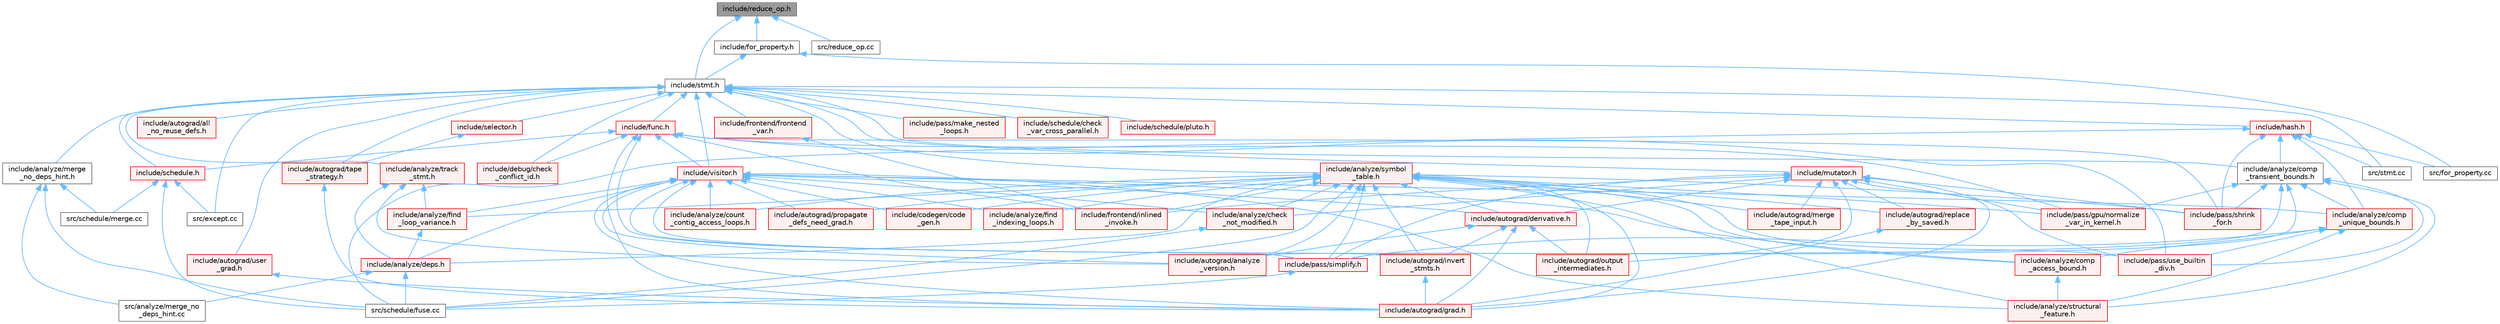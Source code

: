 digraph "include/reduce_op.h"
{
 // LATEX_PDF_SIZE
  bgcolor="transparent";
  edge [fontname=Helvetica,fontsize=10,labelfontname=Helvetica,labelfontsize=10];
  node [fontname=Helvetica,fontsize=10,shape=box,height=0.2,width=0.4];
  Node1 [label="include/reduce_op.h",height=0.2,width=0.4,color="gray40", fillcolor="grey60", style="filled", fontcolor="black",tooltip=" "];
  Node1 -> Node2 [dir="back",color="steelblue1",style="solid"];
  Node2 [label="include/for_property.h",height=0.2,width=0.4,color="grey40", fillcolor="white", style="filled",URL="$for__property_8h.html",tooltip=" "];
  Node2 -> Node3 [dir="back",color="steelblue1",style="solid"];
  Node3 [label="include/stmt.h",height=0.2,width=0.4,color="grey40", fillcolor="white", style="filled",URL="$stmt_8h.html",tooltip=" "];
  Node3 -> Node4 [dir="back",color="steelblue1",style="solid"];
  Node4 [label="include/analyze/comp\l_transient_bounds.h",height=0.2,width=0.4,color="grey40", fillcolor="white", style="filled",URL="$comp__transient__bounds_8h.html",tooltip=" "];
  Node4 -> Node5 [dir="back",color="steelblue1",style="solid"];
  Node5 [label="include/analyze/comp\l_unique_bounds.h",height=0.2,width=0.4,color="red", fillcolor="#FFF0F0", style="filled",URL="$comp__unique__bounds_8h.html",tooltip=" "];
  Node5 -> Node6 [dir="back",color="steelblue1",style="solid"];
  Node6 [label="include/analyze/comp\l_access_bound.h",height=0.2,width=0.4,color="red", fillcolor="#FFF0F0", style="filled",URL="$comp__access__bound_8h.html",tooltip=" "];
  Node6 -> Node7 [dir="back",color="steelblue1",style="solid"];
  Node7 [label="include/analyze/structural\l_feature.h",height=0.2,width=0.4,color="red", fillcolor="#FFF0F0", style="filled",URL="$structural__feature_8h.html",tooltip=" "];
  Node5 -> Node7 [dir="back",color="steelblue1",style="solid"];
  Node5 -> Node17 [dir="back",color="steelblue1",style="solid"];
  Node17 [label="include/pass/simplify.h",height=0.2,width=0.4,color="red", fillcolor="#FFF0F0", style="filled",URL="$simplify_8h.html",tooltip=" "];
  Node17 -> Node14 [dir="back",color="steelblue1",style="solid"];
  Node14 [label="src/schedule/fuse.cc",height=0.2,width=0.4,color="grey40", fillcolor="white", style="filled",URL="$fuse_8cc.html",tooltip=" "];
  Node5 -> Node37 [dir="back",color="steelblue1",style="solid"];
  Node37 [label="include/pass/use_builtin\l_div.h",height=0.2,width=0.4,color="red", fillcolor="#FFF0F0", style="filled",URL="$use__builtin__div_8h.html",tooltip=" "];
  Node4 -> Node7 [dir="back",color="steelblue1",style="solid"];
  Node4 -> Node41 [dir="back",color="steelblue1",style="solid"];
  Node41 [label="include/autograd/analyze\l_version.h",height=0.2,width=0.4,color="red", fillcolor="#FFF0F0", style="filled",URL="$analyze__version_8h.html",tooltip=" "];
  Node4 -> Node43 [dir="back",color="steelblue1",style="solid"];
  Node43 [label="include/pass/gpu/normalize\l_var_in_kernel.h",height=0.2,width=0.4,color="red", fillcolor="#FFF0F0", style="filled",URL="$normalize__var__in__kernel_8h.html",tooltip=" "];
  Node4 -> Node44 [dir="back",color="steelblue1",style="solid"];
  Node44 [label="include/pass/shrink\l_for.h",height=0.2,width=0.4,color="red", fillcolor="#FFF0F0", style="filled",URL="$shrink__for_8h.html",tooltip=" "];
  Node4 -> Node17 [dir="back",color="steelblue1",style="solid"];
  Node4 -> Node37 [dir="back",color="steelblue1",style="solid"];
  Node3 -> Node46 [dir="back",color="steelblue1",style="solid"];
  Node46 [label="include/analyze/merge\l_no_deps_hint.h",height=0.2,width=0.4,color="grey40", fillcolor="white", style="filled",URL="$merge__no__deps__hint_8h.html",tooltip=" "];
  Node46 -> Node47 [dir="back",color="steelblue1",style="solid"];
  Node47 [label="src/analyze/merge_no\l_deps_hint.cc",height=0.2,width=0.4,color="grey40", fillcolor="white", style="filled",URL="$merge__no__deps__hint_8cc.html",tooltip=" "];
  Node46 -> Node14 [dir="back",color="steelblue1",style="solid"];
  Node46 -> Node48 [dir="back",color="steelblue1",style="solid"];
  Node48 [label="src/schedule/merge.cc",height=0.2,width=0.4,color="grey40", fillcolor="white", style="filled",URL="$merge_8cc.html",tooltip=" "];
  Node3 -> Node49 [dir="back",color="steelblue1",style="solid"];
  Node49 [label="include/analyze/symbol\l_table.h",height=0.2,width=0.4,color="red", fillcolor="#FFF0F0", style="filled",URL="$symbol__table_8h.html",tooltip=" "];
  Node49 -> Node50 [dir="back",color="steelblue1",style="solid"];
  Node50 [label="include/analyze/check\l_not_modified.h",height=0.2,width=0.4,color="red", fillcolor="#FFF0F0", style="filled",URL="$check__not__modified_8h.html",tooltip=" "];
  Node50 -> Node14 [dir="back",color="steelblue1",style="solid"];
  Node49 -> Node6 [dir="back",color="steelblue1",style="solid"];
  Node49 -> Node55 [dir="back",color="steelblue1",style="solid"];
  Node55 [label="include/analyze/count\l_contig_access_loops.h",height=0.2,width=0.4,color="red", fillcolor="#FFF0F0", style="filled",URL="$count__contig__access__loops_8h.html",tooltip=" "];
  Node49 -> Node57 [dir="back",color="steelblue1",style="solid"];
  Node57 [label="include/analyze/deps.h",height=0.2,width=0.4,color="red", fillcolor="#FFF0F0", style="filled",URL="$deps_8h.html",tooltip=" "];
  Node57 -> Node47 [dir="back",color="steelblue1",style="solid"];
  Node57 -> Node14 [dir="back",color="steelblue1",style="solid"];
  Node49 -> Node75 [dir="back",color="steelblue1",style="solid"];
  Node75 [label="include/analyze/find\l_indexing_loops.h",height=0.2,width=0.4,color="red", fillcolor="#FFF0F0", style="filled",URL="$find__indexing__loops_8h.html",tooltip=" "];
  Node49 -> Node78 [dir="back",color="steelblue1",style="solid"];
  Node78 [label="include/analyze/find\l_loop_variance.h",height=0.2,width=0.4,color="red", fillcolor="#FFF0F0", style="filled",URL="$find__loop__variance_8h.html",tooltip=" "];
  Node78 -> Node57 [dir="back",color="steelblue1",style="solid"];
  Node49 -> Node7 [dir="back",color="steelblue1",style="solid"];
  Node49 -> Node41 [dir="back",color="steelblue1",style="solid"];
  Node49 -> Node85 [dir="back",color="steelblue1",style="solid"];
  Node85 [label="include/autograd/derivative.h",height=0.2,width=0.4,color="red", fillcolor="#FFF0F0", style="filled",URL="$derivative_8h.html",tooltip=" "];
  Node85 -> Node41 [dir="back",color="steelblue1",style="solid"];
  Node85 -> Node87 [dir="back",color="steelblue1",style="solid"];
  Node87 [label="include/autograd/grad.h",height=0.2,width=0.4,color="red", fillcolor="#FFF0F0", style="filled",URL="$grad_8h.html",tooltip=" "];
  Node85 -> Node88 [dir="back",color="steelblue1",style="solid"];
  Node88 [label="include/autograd/invert\l_stmts.h",height=0.2,width=0.4,color="red", fillcolor="#FFF0F0", style="filled",URL="$invert__stmts_8h.html",tooltip=" "];
  Node88 -> Node87 [dir="back",color="steelblue1",style="solid"];
  Node85 -> Node89 [dir="back",color="steelblue1",style="solid"];
  Node89 [label="include/autograd/output\l_intermediates.h",height=0.2,width=0.4,color="red", fillcolor="#FFF0F0", style="filled",URL="$output__intermediates_8h.html",tooltip=" "];
  Node49 -> Node87 [dir="back",color="steelblue1",style="solid"];
  Node49 -> Node88 [dir="back",color="steelblue1",style="solid"];
  Node49 -> Node91 [dir="back",color="steelblue1",style="solid"];
  Node91 [label="include/autograd/merge\l_tape_input.h",height=0.2,width=0.4,color="red", fillcolor="#FFF0F0", style="filled",URL="$merge__tape__input_8h.html",tooltip=" "];
  Node49 -> Node89 [dir="back",color="steelblue1",style="solid"];
  Node49 -> Node93 [dir="back",color="steelblue1",style="solid"];
  Node93 [label="include/autograd/propagate\l_defs_need_grad.h",height=0.2,width=0.4,color="red", fillcolor="#FFF0F0", style="filled",URL="$propagate__defs__need__grad_8h.html",tooltip=" "];
  Node49 -> Node95 [dir="back",color="steelblue1",style="solid"];
  Node95 [label="include/autograd/replace\l_by_saved.h",height=0.2,width=0.4,color="red", fillcolor="#FFF0F0", style="filled",URL="$replace__by__saved_8h.html",tooltip=" "];
  Node95 -> Node87 [dir="back",color="steelblue1",style="solid"];
  Node49 -> Node97 [dir="back",color="steelblue1",style="solid"];
  Node97 [label="include/codegen/code\l_gen.h",height=0.2,width=0.4,color="red", fillcolor="#FFF0F0", style="filled",URL="$include_2codegen_2code__gen_8h.html",tooltip=" "];
  Node49 -> Node108 [dir="back",color="steelblue1",style="solid"];
  Node108 [label="include/frontend/inlined\l_invoke.h",height=0.2,width=0.4,color="red", fillcolor="#FFF0F0", style="filled",URL="$inlined__invoke_8h.html",tooltip=" "];
  Node49 -> Node43 [dir="back",color="steelblue1",style="solid"];
  Node49 -> Node44 [dir="back",color="steelblue1",style="solid"];
  Node49 -> Node17 [dir="back",color="steelblue1",style="solid"];
  Node49 -> Node37 [dir="back",color="steelblue1",style="solid"];
  Node49 -> Node14 [dir="back",color="steelblue1",style="solid"];
  Node3 -> Node146 [dir="back",color="steelblue1",style="solid"];
  Node146 [label="include/analyze/track\l_stmt.h",height=0.2,width=0.4,color="red", fillcolor="#FFF0F0", style="filled",URL="$track__stmt_8h.html",tooltip=" "];
  Node146 -> Node57 [dir="back",color="steelblue1",style="solid"];
  Node146 -> Node78 [dir="back",color="steelblue1",style="solid"];
  Node146 -> Node41 [dir="back",color="steelblue1",style="solid"];
  Node3 -> Node148 [dir="back",color="steelblue1",style="solid"];
  Node148 [label="include/autograd/all\l_no_reuse_defs.h",height=0.2,width=0.4,color="red", fillcolor="#FFF0F0", style="filled",URL="$all__no__reuse__defs_8h.html",tooltip=" "];
  Node3 -> Node150 [dir="back",color="steelblue1",style="solid"];
  Node150 [label="include/autograd/tape\l_strategy.h",height=0.2,width=0.4,color="red", fillcolor="#FFF0F0", style="filled",URL="$tape__strategy_8h.html",tooltip=" "];
  Node150 -> Node87 [dir="back",color="steelblue1",style="solid"];
  Node3 -> Node151 [dir="back",color="steelblue1",style="solid"];
  Node151 [label="include/autograd/user\l_grad.h",height=0.2,width=0.4,color="red", fillcolor="#FFF0F0", style="filled",URL="$user__grad_8h.html",tooltip=" "];
  Node151 -> Node87 [dir="back",color="steelblue1",style="solid"];
  Node3 -> Node153 [dir="back",color="steelblue1",style="solid"];
  Node153 [label="include/debug/check\l_conflict_id.h",height=0.2,width=0.4,color="red", fillcolor="#FFF0F0", style="filled",URL="$check__conflict__id_8h.html",tooltip=" "];
  Node3 -> Node155 [dir="back",color="steelblue1",style="solid"];
  Node155 [label="include/frontend/frontend\l_var.h",height=0.2,width=0.4,color="red", fillcolor="#FFF0F0", style="filled",URL="$frontend__var_8h.html",tooltip=" "];
  Node155 -> Node108 [dir="back",color="steelblue1",style="solid"];
  Node3 -> Node157 [dir="back",color="steelblue1",style="solid"];
  Node157 [label="include/func.h",height=0.2,width=0.4,color="red", fillcolor="#FFF0F0", style="filled",URL="$func_8h.html",tooltip=" "];
  Node157 -> Node87 [dir="back",color="steelblue1",style="solid"];
  Node157 -> Node153 [dir="back",color="steelblue1",style="solid"];
  Node157 -> Node108 [dir="back",color="steelblue1",style="solid"];
  Node157 -> Node43 [dir="back",color="steelblue1",style="solid"];
  Node157 -> Node44 [dir="back",color="steelblue1",style="solid"];
  Node157 -> Node17 [dir="back",color="steelblue1",style="solid"];
  Node157 -> Node37 [dir="back",color="steelblue1",style="solid"];
  Node157 -> Node131 [dir="back",color="steelblue1",style="solid"];
  Node131 [label="include/schedule.h",height=0.2,width=0.4,color="red", fillcolor="#FFF0F0", style="filled",URL="$schedule_8h.html",tooltip=" "];
  Node131 -> Node132 [dir="back",color="steelblue1",style="solid"];
  Node132 [label="src/except.cc",height=0.2,width=0.4,color="grey40", fillcolor="white", style="filled",URL="$except_8cc.html",tooltip=" "];
  Node131 -> Node14 [dir="back",color="steelblue1",style="solid"];
  Node131 -> Node48 [dir="back",color="steelblue1",style="solid"];
  Node157 -> Node190 [dir="back",color="steelblue1",style="solid"];
  Node190 [label="include/visitor.h",height=0.2,width=0.4,color="red", fillcolor="#FFF0F0", style="filled",URL="$visitor_8h.html",tooltip=" "];
  Node190 -> Node50 [dir="back",color="steelblue1",style="solid"];
  Node190 -> Node6 [dir="back",color="steelblue1",style="solid"];
  Node190 -> Node5 [dir="back",color="steelblue1",style="solid"];
  Node190 -> Node55 [dir="back",color="steelblue1",style="solid"];
  Node190 -> Node57 [dir="back",color="steelblue1",style="solid"];
  Node190 -> Node75 [dir="back",color="steelblue1",style="solid"];
  Node190 -> Node78 [dir="back",color="steelblue1",style="solid"];
  Node190 -> Node7 [dir="back",color="steelblue1",style="solid"];
  Node190 -> Node41 [dir="back",color="steelblue1",style="solid"];
  Node190 -> Node85 [dir="back",color="steelblue1",style="solid"];
  Node190 -> Node87 [dir="back",color="steelblue1",style="solid"];
  Node190 -> Node88 [dir="back",color="steelblue1",style="solid"];
  Node190 -> Node93 [dir="back",color="steelblue1",style="solid"];
  Node190 -> Node97 [dir="back",color="steelblue1",style="solid"];
  Node190 -> Node17 [dir="back",color="steelblue1",style="solid"];
  Node3 -> Node200 [dir="back",color="steelblue1",style="solid"];
  Node200 [label="include/hash.h",height=0.2,width=0.4,color="red", fillcolor="#FFF0F0", style="filled",URL="$hash_8h.html",tooltip=" "];
  Node200 -> Node4 [dir="back",color="steelblue1",style="solid"];
  Node200 -> Node5 [dir="back",color="steelblue1",style="solid"];
  Node200 -> Node44 [dir="back",color="steelblue1",style="solid"];
  Node200 -> Node207 [dir="back",color="steelblue1",style="solid"];
  Node207 [label="src/for_property.cc",height=0.2,width=0.4,color="grey40", fillcolor="white", style="filled",URL="$for__property_8cc.html",tooltip=" "];
  Node200 -> Node14 [dir="back",color="steelblue1",style="solid"];
  Node200 -> Node211 [dir="back",color="steelblue1",style="solid"];
  Node211 [label="src/stmt.cc",height=0.2,width=0.4,color="grey40", fillcolor="white", style="filled",URL="$stmt_8cc.html",tooltip=" "];
  Node3 -> Node214 [dir="back",color="steelblue1",style="solid"];
  Node214 [label="include/mutator.h",height=0.2,width=0.4,color="red", fillcolor="#FFF0F0", style="filled",URL="$mutator_8h.html",tooltip=" "];
  Node214 -> Node50 [dir="back",color="steelblue1",style="solid"];
  Node214 -> Node85 [dir="back",color="steelblue1",style="solid"];
  Node214 -> Node87 [dir="back",color="steelblue1",style="solid"];
  Node214 -> Node91 [dir="back",color="steelblue1",style="solid"];
  Node214 -> Node89 [dir="back",color="steelblue1",style="solid"];
  Node214 -> Node95 [dir="back",color="steelblue1",style="solid"];
  Node214 -> Node108 [dir="back",color="steelblue1",style="solid"];
  Node214 -> Node43 [dir="back",color="steelblue1",style="solid"];
  Node214 -> Node44 [dir="back",color="steelblue1",style="solid"];
  Node214 -> Node17 [dir="back",color="steelblue1",style="solid"];
  Node214 -> Node37 [dir="back",color="steelblue1",style="solid"];
  Node3 -> Node232 [dir="back",color="steelblue1",style="solid"];
  Node232 [label="include/pass/make_nested\l_loops.h",height=0.2,width=0.4,color="red", fillcolor="#FFF0F0", style="filled",URL="$make__nested__loops_8h.html",tooltip=" "];
  Node3 -> Node131 [dir="back",color="steelblue1",style="solid"];
  Node3 -> Node233 [dir="back",color="steelblue1",style="solid"];
  Node233 [label="include/schedule/check\l_var_cross_parallel.h",height=0.2,width=0.4,color="red", fillcolor="#FFF0F0", style="filled",URL="$check__var__cross__parallel_8h.html",tooltip=" "];
  Node3 -> Node234 [dir="back",color="steelblue1",style="solid"];
  Node234 [label="include/schedule/pluto.h",height=0.2,width=0.4,color="red", fillcolor="#FFF0F0", style="filled",URL="$pluto_8h.html",tooltip=" "];
  Node3 -> Node235 [dir="back",color="steelblue1",style="solid"];
  Node235 [label="include/selector.h",height=0.2,width=0.4,color="red", fillcolor="#FFF0F0", style="filled",URL="$selector_8h.html",tooltip=" "];
  Node235 -> Node150 [dir="back",color="steelblue1",style="solid"];
  Node3 -> Node190 [dir="back",color="steelblue1",style="solid"];
  Node3 -> Node132 [dir="back",color="steelblue1",style="solid"];
  Node3 -> Node211 [dir="back",color="steelblue1",style="solid"];
  Node2 -> Node207 [dir="back",color="steelblue1",style="solid"];
  Node1 -> Node3 [dir="back",color="steelblue1",style="solid"];
  Node1 -> Node237 [dir="back",color="steelblue1",style="solid"];
  Node237 [label="src/reduce_op.cc",height=0.2,width=0.4,color="grey40", fillcolor="white", style="filled",URL="$reduce__op_8cc.html",tooltip=" "];
}
